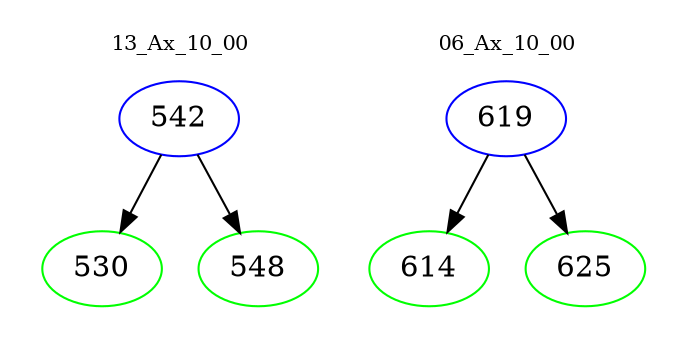 digraph{
subgraph cluster_0 {
color = white
label = "13_Ax_10_00";
fontsize=10;
T0_542 [label="542", color="blue"]
T0_542 -> T0_530 [color="black"]
T0_530 [label="530", color="green"]
T0_542 -> T0_548 [color="black"]
T0_548 [label="548", color="green"]
}
subgraph cluster_1 {
color = white
label = "06_Ax_10_00";
fontsize=10;
T1_619 [label="619", color="blue"]
T1_619 -> T1_614 [color="black"]
T1_614 [label="614", color="green"]
T1_619 -> T1_625 [color="black"]
T1_625 [label="625", color="green"]
}
}
